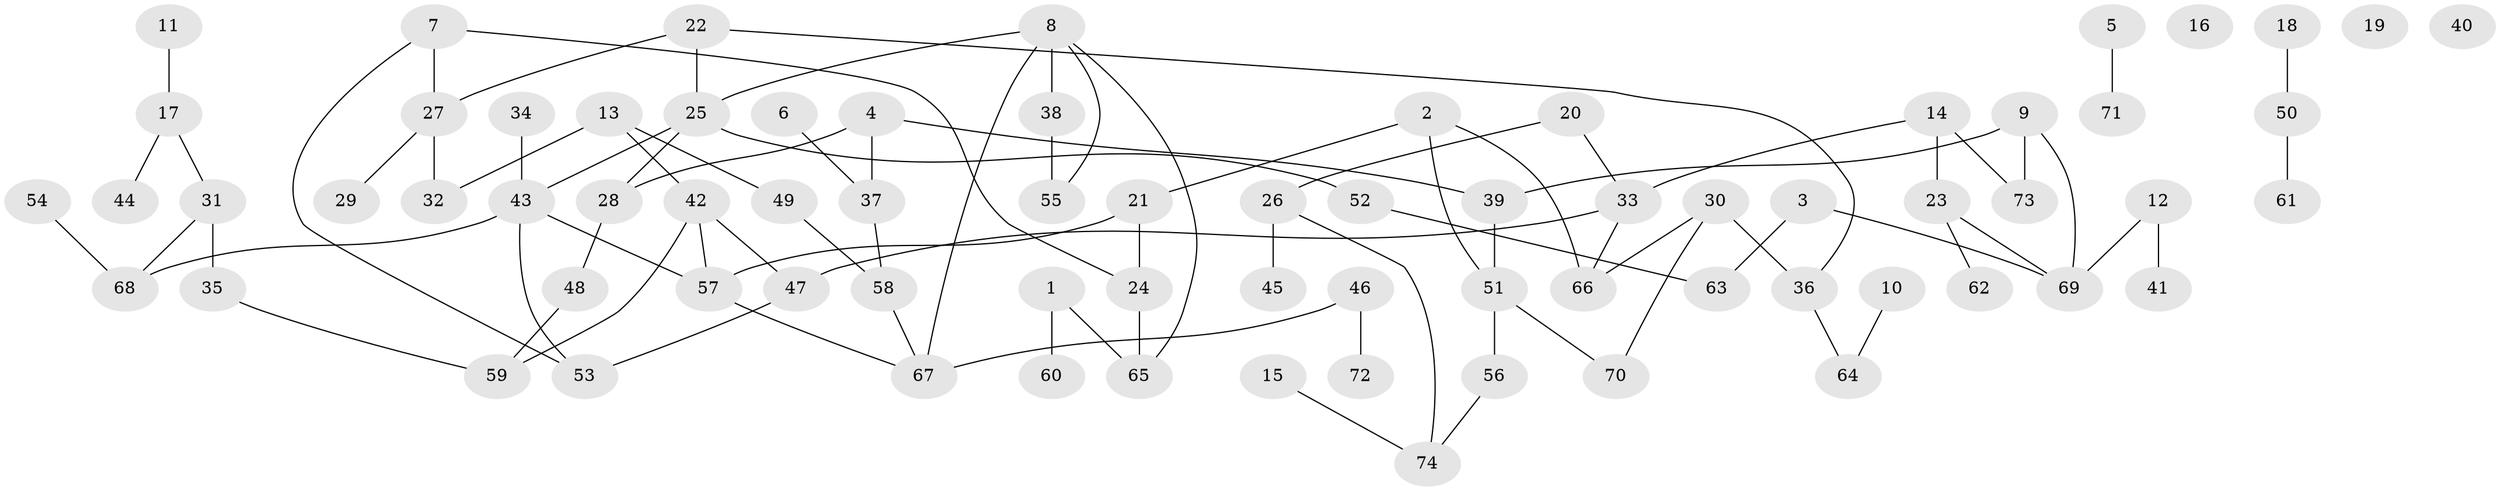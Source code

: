// Generated by graph-tools (version 1.1) at 2025/25/03/09/25 03:25:20]
// undirected, 74 vertices, 87 edges
graph export_dot {
graph [start="1"]
  node [color=gray90,style=filled];
  1;
  2;
  3;
  4;
  5;
  6;
  7;
  8;
  9;
  10;
  11;
  12;
  13;
  14;
  15;
  16;
  17;
  18;
  19;
  20;
  21;
  22;
  23;
  24;
  25;
  26;
  27;
  28;
  29;
  30;
  31;
  32;
  33;
  34;
  35;
  36;
  37;
  38;
  39;
  40;
  41;
  42;
  43;
  44;
  45;
  46;
  47;
  48;
  49;
  50;
  51;
  52;
  53;
  54;
  55;
  56;
  57;
  58;
  59;
  60;
  61;
  62;
  63;
  64;
  65;
  66;
  67;
  68;
  69;
  70;
  71;
  72;
  73;
  74;
  1 -- 60;
  1 -- 65;
  2 -- 21;
  2 -- 51;
  2 -- 66;
  3 -- 63;
  3 -- 69;
  4 -- 28;
  4 -- 37;
  4 -- 39;
  5 -- 71;
  6 -- 37;
  7 -- 24;
  7 -- 27;
  7 -- 53;
  8 -- 25;
  8 -- 38;
  8 -- 55;
  8 -- 65;
  8 -- 67;
  9 -- 39;
  9 -- 69;
  9 -- 73;
  10 -- 64;
  11 -- 17;
  12 -- 41;
  12 -- 69;
  13 -- 32;
  13 -- 42;
  13 -- 49;
  14 -- 23;
  14 -- 33;
  14 -- 73;
  15 -- 74;
  17 -- 31;
  17 -- 44;
  18 -- 50;
  20 -- 26;
  20 -- 33;
  21 -- 24;
  21 -- 57;
  22 -- 25;
  22 -- 27;
  22 -- 36;
  23 -- 62;
  23 -- 69;
  24 -- 65;
  25 -- 28;
  25 -- 43;
  25 -- 52;
  26 -- 45;
  26 -- 74;
  27 -- 29;
  27 -- 32;
  28 -- 48;
  30 -- 36;
  30 -- 66;
  30 -- 70;
  31 -- 35;
  31 -- 68;
  33 -- 47;
  33 -- 66;
  34 -- 43;
  35 -- 59;
  36 -- 64;
  37 -- 58;
  38 -- 55;
  39 -- 51;
  42 -- 47;
  42 -- 57;
  42 -- 59;
  43 -- 53;
  43 -- 57;
  43 -- 68;
  46 -- 67;
  46 -- 72;
  47 -- 53;
  48 -- 59;
  49 -- 58;
  50 -- 61;
  51 -- 56;
  51 -- 70;
  52 -- 63;
  54 -- 68;
  56 -- 74;
  57 -- 67;
  58 -- 67;
}
